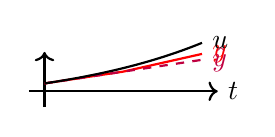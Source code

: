 \begin{tikzpicture}[domain=0:2,thick]
%axes
\draw[->] (-0.2,.2) -- (2.2,.2) node[right] {$t$};
\draw[->] (0,0) -- (0,.7);
%\draw (1,-.05) -- (1,.05);
%\draw (2,-.05) -- (2,.05);

% solutions
\draw[color=red] (0,.3) -- (1,.45) -- (2,.45+.225) node[right] {$y$};
\draw[color=purple,style=dashed] (0,.3) -- (2,0.6) node[right] {$\hat y$};
\draw[color=black] plot (\x,{0.3*exp(.5*\x)}) node[right] {$u$};

\end{tikzpicture}